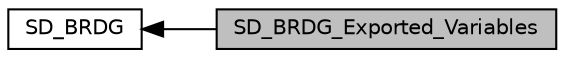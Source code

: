 digraph "SD_BRDG_Exported_Variables"
{
  edge [fontname="Helvetica",fontsize="10",labelfontname="Helvetica",labelfontsize="10"];
  node [fontname="Helvetica",fontsize="10",shape=record];
  rankdir=LR;
  Node1 [label="SD_BRDG",height=0.2,width=0.4,color="black", fillcolor="white", style="filled",URL="$group___s_d___b_r_d_g.html"];
  Node0 [label="SD_BRDG_Exported_Variables",height=0.2,width=0.4,color="black", fillcolor="grey75", style="filled", fontcolor="black"];
  Node1->Node0 [shape=plaintext, dir="back", style="solid"];
}

